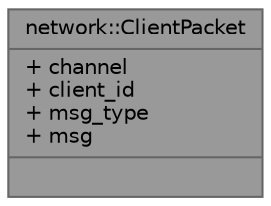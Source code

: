 digraph "network::ClientPacket"
{
 // LATEX_PDF_SIZE
  bgcolor="transparent";
  edge [fontname=Helvetica,fontsize=10,labelfontname=Helvetica,labelfontsize=10];
  node [fontname=Helvetica,fontsize=10,shape=box,height=0.2,width=0.4];
  Node1 [shape=record,label="{network::ClientPacket\n|+ channel\l+ client_id\l+ msg_type\l+ msg\l|}",height=0.2,width=0.4,color="gray40", fillcolor="grey60", style="filled", fontcolor="black",tooltip=" "];
}
